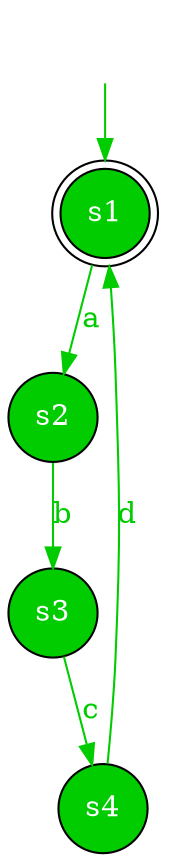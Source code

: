 digraph diffautomaton {
	1 [label=<s1> shape="doublecircle" fillcolor="#00cc00" fontcolor="#ffffff" style="filled"];
	2 [label=<s2> shape="circle" fillcolor="#00cc00" fontcolor="#ffffff" style="filled"];
	3 [label=<s3> shape="circle" fillcolor="#00cc00" fontcolor="#ffffff" style="filled"];
	4 [label=<s4> shape="circle" fillcolor="#00cc00" fontcolor="#ffffff" style="filled"];
	__init1 [label=<> shape="none"];
	__init1 -> 1 [color="#00cc00"];
	1 -> 2 [label=<<font color="#00cc00">a</font>> color="#00cc00" id="1-0-2"];
	2 -> 3 [label=<<font color="#00cc00">b</font>> color="#00cc00" id="2-0-3"];
	3 -> 4 [label=<<font color="#00cc00">c</font>> color="#00cc00" id="3-0-4"];
	4 -> 1 [label=<<font color="#00cc00">d</font>> color="#00cc00" id="4-0-1"];
}
